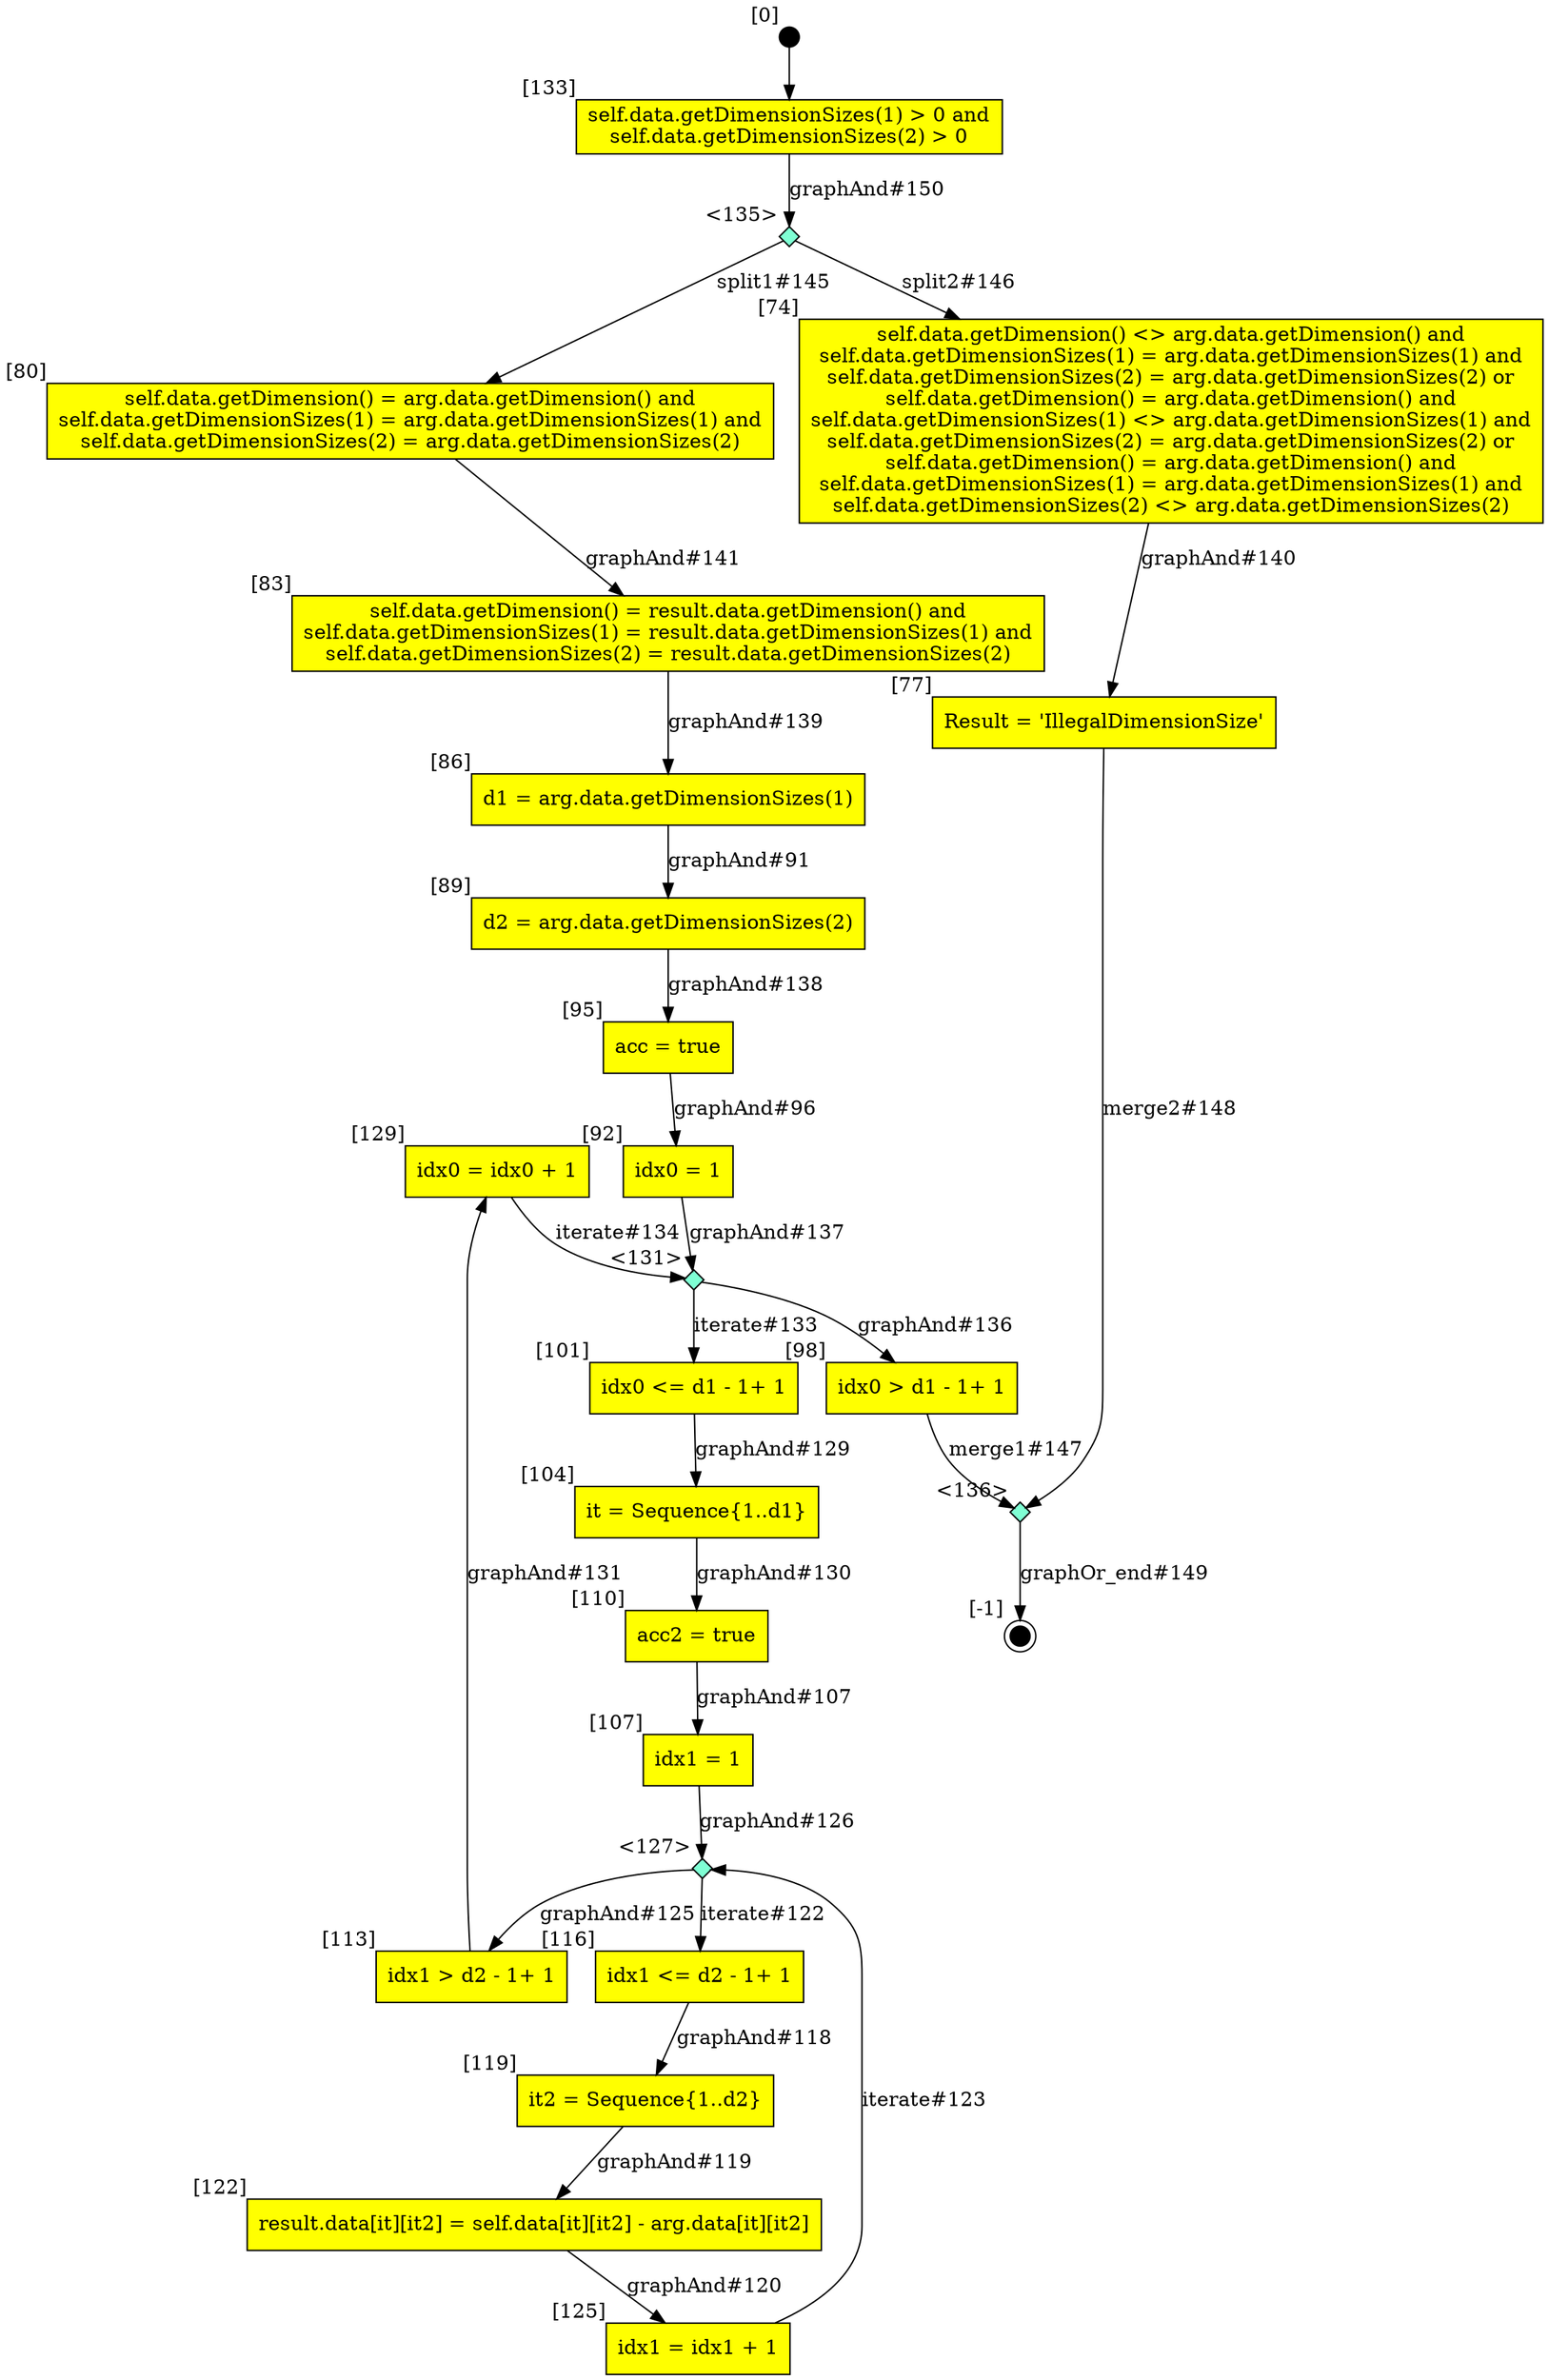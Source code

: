 digraph CLG {
  129 [shape="box", label="idx0 = idx0 + 1", style=filled, fillcolor=yellow, xlabel="[129]"];
  131 [shape="diamond", label="", xlabel="<131>", style=filled, fillcolor=aquamarine, fixedsize=true, width=.2, height=.2];
  132 [style=filled, fillcolor=black, shape="circle", label="", fixedsize=true, width=.2, height=.2, xlabel="[0]"];
  133 [shape="box", label="self.data.getDimensionSizes(1) > 0 and
self.data.getDimensionSizes(2) > 0
", style=filled, fillcolor=yellow, xlabel="[133]"];
  135 [shape="diamond", label="", xlabel="<135>", style=filled, fillcolor=aquamarine, fixedsize=true, width=.2, height=.2];
  136 [shape="diamond", label="", xlabel="<136>", style=filled, fillcolor=aquamarine, fixedsize=true, width=.2, height=.2];
  74 [shape="box", label="self.data.getDimension() <> arg.data.getDimension() and
self.data.getDimensionSizes(1) = arg.data.getDimensionSizes(1) and
self.data.getDimensionSizes(2) = arg.data.getDimensionSizes(2) or
self.data.getDimension() = arg.data.getDimension() and
self.data.getDimensionSizes(1) <> arg.data.getDimensionSizes(1) and
self.data.getDimensionSizes(2) = arg.data.getDimensionSizes(2) or
self.data.getDimension() = arg.data.getDimension() and
self.data.getDimensionSizes(1) = arg.data.getDimensionSizes(1) and
self.data.getDimensionSizes(2) <> arg.data.getDimensionSizes(2)
", style=filled, fillcolor=yellow, xlabel="[74]"];
  77 [shape="box", label="Result = 'IllegalDimensionSize'", style=filled, fillcolor=yellow, xlabel="[77]"];
  78 [style=filled, fillcolor=black, shape="doublecircle", label="", fixedsize=true, width=.2, height=.2, xlabel="[-1]"];
  80 [shape="box", label="self.data.getDimension() = arg.data.getDimension() and
self.data.getDimensionSizes(1) = arg.data.getDimensionSizes(1) and
self.data.getDimensionSizes(2) = arg.data.getDimensionSizes(2)
", style=filled, fillcolor=yellow, xlabel="[80]"];
  83 [shape="box", label="self.data.getDimension() = result.data.getDimension() and
self.data.getDimensionSizes(1) = result.data.getDimensionSizes(1) and
self.data.getDimensionSizes(2) = result.data.getDimensionSizes(2)
", style=filled, fillcolor=yellow, xlabel="[83]"];
  86 [shape="box", label="d1 = arg.data.getDimensionSizes(1)", style=filled, fillcolor=yellow, xlabel="[86]"];
  89 [shape="box", label="d2 = arg.data.getDimensionSizes(2)", style=filled, fillcolor=yellow, xlabel="[89]"];
  92 [shape="box", label="idx0 = 1", style=filled, fillcolor=yellow, xlabel="[92]"];
  95 [shape="box", label="acc = true", style=filled, fillcolor=yellow, xlabel="[95]"];
  98 [shape="box", label="idx0 > d1 - 1+ 1", style=filled, fillcolor=yellow, xlabel="[98]"];
  101 [shape="box", label="idx0 <= d1 - 1+ 1", style=filled, fillcolor=yellow, xlabel="[101]"];
  104 [shape="box", label="it = Sequence{1..d1}", style=filled, fillcolor=yellow, xlabel="[104]"];
  107 [shape="box", label="idx1 = 1", style=filled, fillcolor=yellow, xlabel="[107]"];
  110 [shape="box", label="acc2 = true", style=filled, fillcolor=yellow, xlabel="[110]"];
  113 [shape="box", label="idx1 > d2 - 1+ 1", style=filled, fillcolor=yellow, xlabel="[113]"];
  116 [shape="box", label="idx1 <= d2 - 1+ 1", style=filled, fillcolor=yellow, xlabel="[116]"];
  119 [shape="box", label="it2 = Sequence{1..d2}", style=filled, fillcolor=yellow, xlabel="[119]"];
  122 [shape="box", label="result.data[it][it2] = self.data[it][it2] - arg.data[it][it2]", style=filled, fillcolor=yellow, xlabel="[122]"];
  125 [shape="box", label="idx1 = idx1 + 1", style=filled, fillcolor=yellow, xlabel="[125]"];
  127 [shape="diamond", label="", xlabel="<127>", style=filled, fillcolor=aquamarine, fixedsize=true, width=.2, height=.2];
  101 -> 104[label="graphAnd#129"];
  104 -> 110[label="graphAnd#130"];
  113 -> 129[label="graphAnd#131"];
  131 -> 101[label="iterate#133"];
  129 -> 131[label="iterate#134"];
  131 -> 98[label="graphAnd#136"];
  92 -> 131[label="graphAnd#137"];
  89 -> 95[label="graphAnd#138"];
  83 -> 86[label="graphAnd#139"];
  74 -> 77[label="graphAnd#140"];
  80 -> 83[label="graphAnd#141"];
  132 -> 133;
  135 -> 80[label="split1#145"];
  135 -> 74[label="split2#146"];
  98 -> 136[label="merge1#147"];
  77 -> 136[label="merge2#148"];
  136 -> 78[label="graphOr_end#149"];
  133 -> 135[label="graphAnd#150"];
  86 -> 89[label="graphAnd#91"];
  95 -> 92[label="graphAnd#96"];
  110 -> 107[label="graphAnd#107"];
  116 -> 119[label="graphAnd#118"];
  119 -> 122[label="graphAnd#119"];
  122 -> 125[label="graphAnd#120"];
  127 -> 116[label="iterate#122"];
  125 -> 127[label="iterate#123"];
  127 -> 113[label="graphAnd#125"];
  107 -> 127[label="graphAnd#126"];
}
